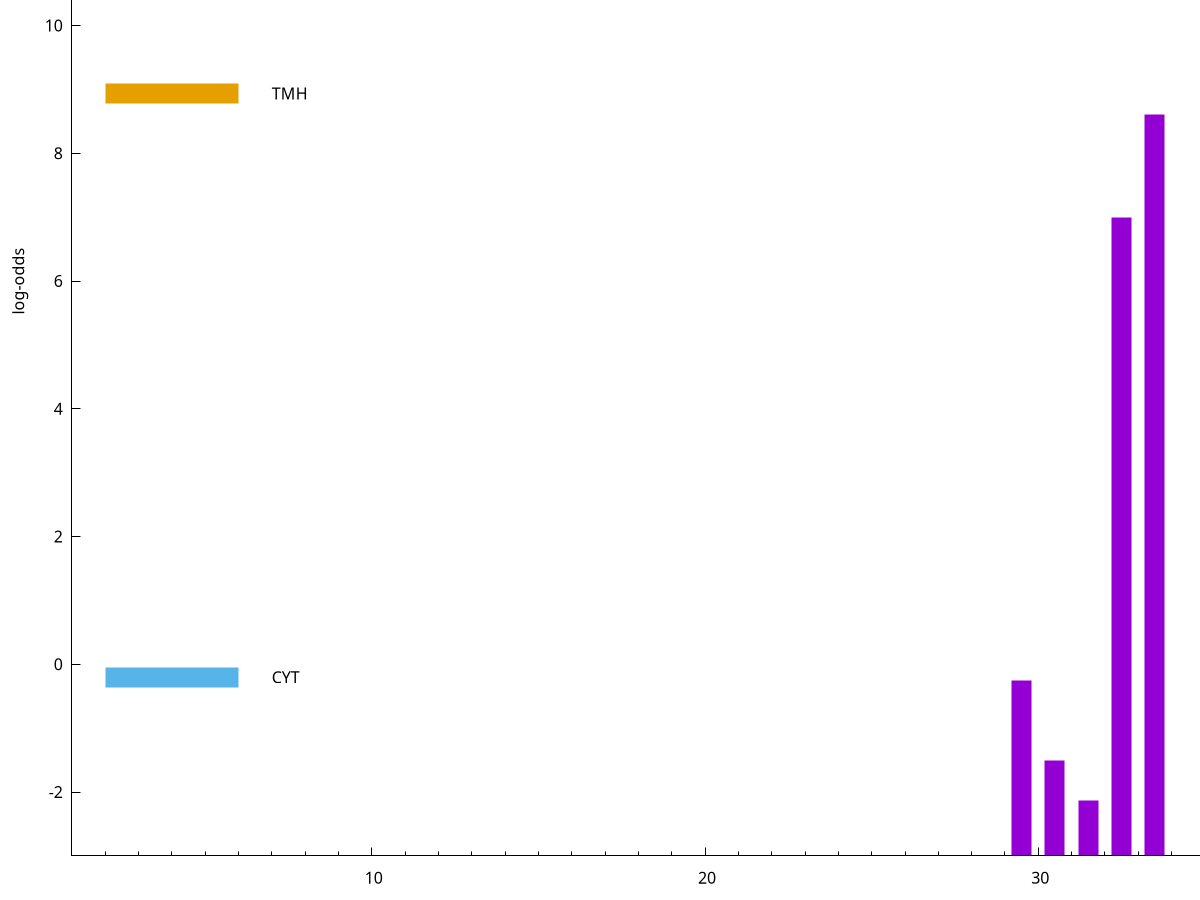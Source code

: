 set title "LipoP predictions for SRR5666568.gff"
set size 2., 1.4
set xrange [1:70] 
set mxtics 10
set yrange [-3:15]
set y2range [0:18]
set ylabel "log-odds"
set term postscript eps color solid "Helvetica" 30
set output "SRR5666568.gff536.eps"
set arrow from 2,13.9634 to 6,13.9634 nohead lt 1 lw 20
set label "SpI" at 7,13.9634
set arrow from 2,8.93701 to 6,8.93701 nohead lt 4 lw 20
set label "TMH" at 7,8.93701
set arrow from 2,-0.200913 to 6,-0.200913 nohead lt 3 lw 20
set label "CYT" at 7,-0.200913
set arrow from 2,13.9634 to 6,13.9634 nohead lt 1 lw 20
set label "SpI" at 7,13.9634
# NOTE: The scores below are the log-odds scores with the threshold
# NOTE: subtracted (a hack to make gnuplot make the histogram all
# NOTE: look nice).
plot "-" axes x1y2 title "" with impulses lt 1 lw 20
40.500000 16.907900
33.500000 11.612820
32.500000 9.997700
37.500000 8.648200
42.500000 7.245590
38.500000 6.169990
35.500000 4.227260
41.500000 2.841871
29.500000 2.754199
30.500000 1.501450
39.500000 1.270890
31.500000 0.873490
45.500000 0.760410
e
exit
